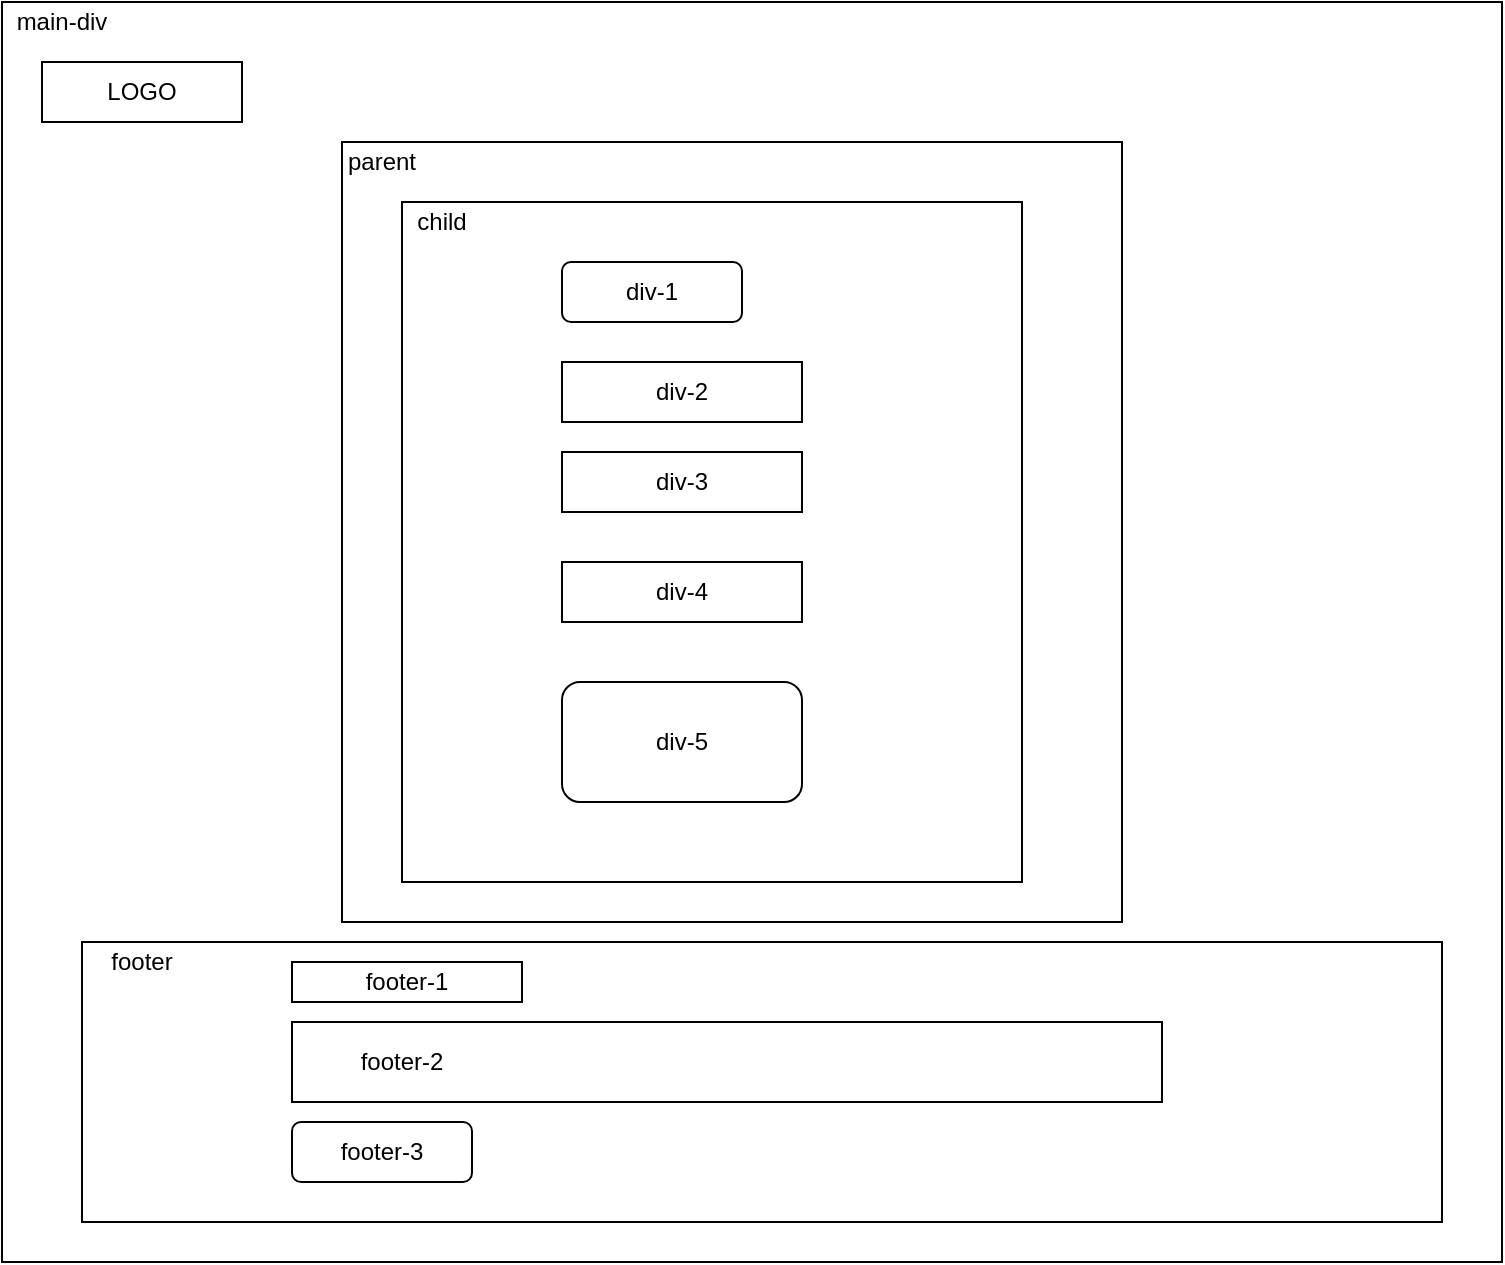 <mxfile version="13.9.9" type="device"><diagram id="Hu07KxNjmHDyNujFKwVP" name="Page-1"><mxGraphModel dx="1092" dy="494" grid="1" gridSize="10" guides="1" tooltips="1" connect="1" arrows="1" fold="1" page="1" pageScale="1" pageWidth="850" pageHeight="1100" math="0" shadow="0"><root><mxCell id="0"/><mxCell id="1" parent="0"/><mxCell id="Tlnuhn3G7Txlr2U4iUgA-1" value="" style="rounded=0;whiteSpace=wrap;html=1;" vertex="1" parent="1"><mxGeometry x="50" y="120" width="750" height="630" as="geometry"/></mxCell><mxCell id="Tlnuhn3G7Txlr2U4iUgA-2" value="main-div" style="text;html=1;strokeColor=none;fillColor=none;align=center;verticalAlign=middle;whiteSpace=wrap;rounded=0;" vertex="1" parent="1"><mxGeometry x="50" y="120" width="60" height="20" as="geometry"/></mxCell><mxCell id="Tlnuhn3G7Txlr2U4iUgA-3" value="" style="rounded=0;whiteSpace=wrap;html=1;" vertex="1" parent="1"><mxGeometry x="220" y="190" width="390" height="390" as="geometry"/></mxCell><mxCell id="Tlnuhn3G7Txlr2U4iUgA-4" value="LOGO" style="rounded=0;whiteSpace=wrap;html=1;" vertex="1" parent="1"><mxGeometry x="70" y="150" width="100" height="30" as="geometry"/></mxCell><mxCell id="Tlnuhn3G7Txlr2U4iUgA-5" value="parent" style="text;html=1;strokeColor=none;fillColor=none;align=center;verticalAlign=middle;whiteSpace=wrap;rounded=0;" vertex="1" parent="1"><mxGeometry x="220" y="190" width="40" height="20" as="geometry"/></mxCell><mxCell id="Tlnuhn3G7Txlr2U4iUgA-6" value="" style="rounded=0;whiteSpace=wrap;html=1;" vertex="1" parent="1"><mxGeometry x="250" y="220" width="310" height="340" as="geometry"/></mxCell><mxCell id="Tlnuhn3G7Txlr2U4iUgA-7" value="" style="rounded=0;whiteSpace=wrap;html=1;" vertex="1" parent="1"><mxGeometry x="330" y="300" width="120" height="30" as="geometry"/></mxCell><mxCell id="Tlnuhn3G7Txlr2U4iUgA-8" value="" style="rounded=0;whiteSpace=wrap;html=1;" vertex="1" parent="1"><mxGeometry x="330" y="345" width="120" height="30" as="geometry"/></mxCell><mxCell id="Tlnuhn3G7Txlr2U4iUgA-9" value="div-4" style="rounded=0;whiteSpace=wrap;html=1;" vertex="1" parent="1"><mxGeometry x="330" y="400" width="120" height="30" as="geometry"/></mxCell><mxCell id="Tlnuhn3G7Txlr2U4iUgA-10" value="" style="rounded=1;whiteSpace=wrap;html=1;" vertex="1" parent="1"><mxGeometry x="330" y="250" width="90" height="30" as="geometry"/></mxCell><mxCell id="Tlnuhn3G7Txlr2U4iUgA-11" value="child" style="text;html=1;strokeColor=none;fillColor=none;align=center;verticalAlign=middle;whiteSpace=wrap;rounded=0;" vertex="1" parent="1"><mxGeometry x="250" y="220" width="40" height="20" as="geometry"/></mxCell><mxCell id="Tlnuhn3G7Txlr2U4iUgA-12" value="div-1" style="text;html=1;strokeColor=none;fillColor=none;align=center;verticalAlign=middle;whiteSpace=wrap;rounded=0;" vertex="1" parent="1"><mxGeometry x="355" y="255" width="40" height="20" as="geometry"/></mxCell><mxCell id="Tlnuhn3G7Txlr2U4iUgA-13" value="div-3" style="text;html=1;strokeColor=none;fillColor=none;align=center;verticalAlign=middle;whiteSpace=wrap;rounded=0;" vertex="1" parent="1"><mxGeometry x="370" y="350" width="40" height="20" as="geometry"/></mxCell><mxCell id="Tlnuhn3G7Txlr2U4iUgA-14" value="div-2" style="text;html=1;strokeColor=none;fillColor=none;align=center;verticalAlign=middle;whiteSpace=wrap;rounded=0;" vertex="1" parent="1"><mxGeometry x="370" y="305" width="40" height="20" as="geometry"/></mxCell><mxCell id="Tlnuhn3G7Txlr2U4iUgA-15" value="div-5" style="rounded=1;whiteSpace=wrap;html=1;" vertex="1" parent="1"><mxGeometry x="330" y="460" width="120" height="60" as="geometry"/></mxCell><mxCell id="Tlnuhn3G7Txlr2U4iUgA-16" value="" style="rounded=0;whiteSpace=wrap;html=1;" vertex="1" parent="1"><mxGeometry x="90" y="590" width="680" height="140" as="geometry"/></mxCell><mxCell id="Tlnuhn3G7Txlr2U4iUgA-17" value="footer" style="text;html=1;strokeColor=none;fillColor=none;align=center;verticalAlign=middle;whiteSpace=wrap;rounded=0;" vertex="1" parent="1"><mxGeometry x="100" y="590" width="40" height="20" as="geometry"/></mxCell><mxCell id="Tlnuhn3G7Txlr2U4iUgA-18" value="" style="rounded=0;whiteSpace=wrap;html=1;" vertex="1" parent="1"><mxGeometry x="195" y="630" width="435" height="40" as="geometry"/></mxCell><mxCell id="Tlnuhn3G7Txlr2U4iUgA-19" value="footer-1" style="rounded=0;whiteSpace=wrap;html=1;" vertex="1" parent="1"><mxGeometry x="195" y="600" width="115" height="20" as="geometry"/></mxCell><mxCell id="Tlnuhn3G7Txlr2U4iUgA-20" value="footer-2" style="text;html=1;strokeColor=none;fillColor=none;align=center;verticalAlign=middle;whiteSpace=wrap;rounded=0;" vertex="1" parent="1"><mxGeometry x="220" y="640" width="60" height="20" as="geometry"/></mxCell><mxCell id="Tlnuhn3G7Txlr2U4iUgA-22" value="footer-3" style="rounded=1;whiteSpace=wrap;html=1;" vertex="1" parent="1"><mxGeometry x="195" y="680" width="90" height="30" as="geometry"/></mxCell></root></mxGraphModel></diagram></mxfile>